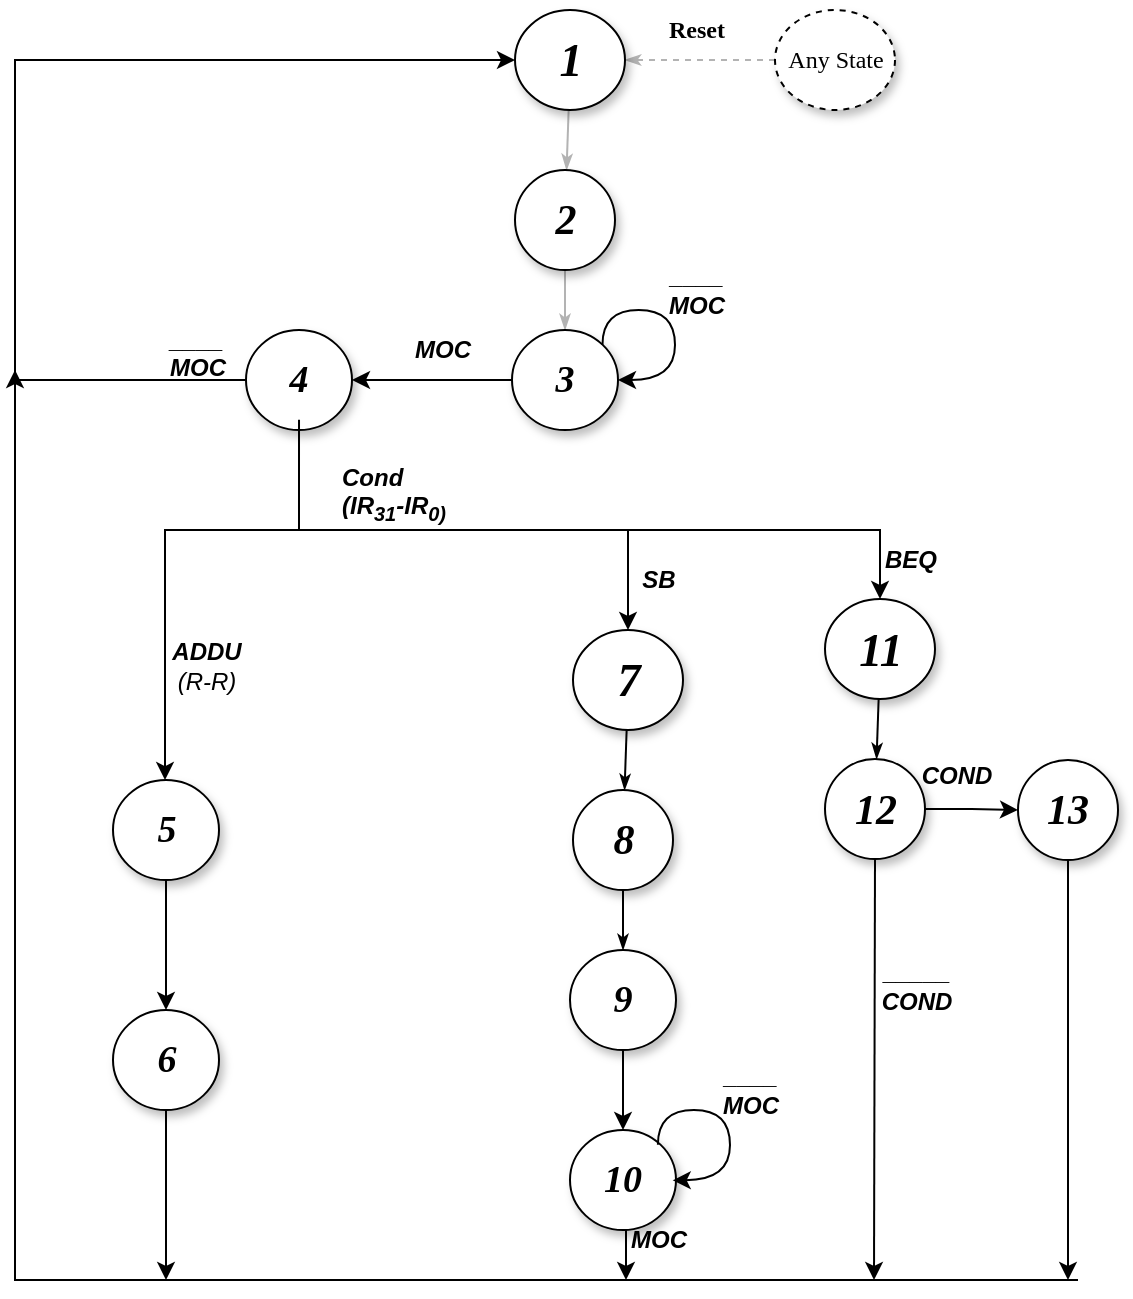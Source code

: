 <mxfile version="10.6.0" type="github"><diagram name="Page-1" id="42789a77-a242-8287-6e28-9cd8cfd52e62"><mxGraphModel dx="206" dy="346" grid="1" gridSize="10" guides="1" tooltips="1" connect="1" arrows="1" fold="1" page="1" pageScale="1" pageWidth="1100" pageHeight="850" background="#ffffff" math="0" shadow="0"><root><mxCell id="0"/><mxCell id="1" parent="0"/><mxCell id="1ea317790d2ca983-13" value="&lt;b&gt;Reset&lt;/b&gt;" style="edgeStyle=none;rounded=1;html=1;labelBackgroundColor=none;startArrow=none;startFill=0;startSize=5;endArrow=classicThin;endFill=1;endSize=5;jettySize=auto;orthogonalLoop=1;strokeColor=#B3B3B3;strokeWidth=1;fontFamily=Verdana;fontSize=12;fontColor=#000000;dashed=1;" parent="1" source="1ea317790d2ca983-1" target="1ea317790d2ca983-9" edge="1"><mxGeometry x="0.067" y="-15" relative="1" as="geometry"><mxPoint as="offset"/></mxGeometry></mxCell><mxCell id="1ea317790d2ca983-1" value="Any State" style="ellipse;whiteSpace=wrap;html=1;rounded=0;shadow=1;comic=0;labelBackgroundColor=none;strokeColor=#000000;strokeWidth=1;fillColor=#FFFFFF;fontFamily=Verdana;fontSize=12;fontColor=#000000;align=center;dashed=1;" parent="1" vertex="1"><mxGeometry x="448.5" y="65" width="60" height="50" as="geometry"/></mxCell><mxCell id="1ea317790d2ca983-19" value="" style="edgeStyle=none;rounded=1;html=1;labelBackgroundColor=none;startArrow=none;startFill=0;startSize=5;endArrow=classicThin;endFill=1;endSize=5;jettySize=auto;orthogonalLoop=1;strokeColor=#B3B3B3;strokeWidth=1;fontFamily=Verdana;fontSize=12;fontColor=#000000;" parent="1" source="1ea317790d2ca983-9" target="1ea317790d2ca983-10" edge="1"><mxGeometry relative="1" as="geometry"/></mxCell><mxCell id="1ea317790d2ca983-9" value="&lt;b&gt;&lt;i&gt;&lt;font style=&quot;font-size: 23px&quot;&gt;1&lt;/font&gt;&lt;/i&gt;&lt;/b&gt;" style="ellipse;whiteSpace=wrap;html=1;rounded=0;shadow=1;comic=0;labelBackgroundColor=none;strokeColor=#000000;strokeWidth=1;fillColor=#FFFFFF;fontFamily=Verdana;fontSize=12;fontColor=#000000;align=center;" parent="1" vertex="1"><mxGeometry x="318.5" y="65" width="55" height="50" as="geometry"/></mxCell><mxCell id="1ea317790d2ca983-20" value="" style="edgeStyle=none;rounded=1;html=1;labelBackgroundColor=none;startArrow=none;startFill=0;startSize=5;endArrow=classicThin;endFill=1;endSize=5;jettySize=auto;orthogonalLoop=1;strokeColor=#B3B3B3;strokeWidth=1;fontFamily=Verdana;fontSize=12;fontColor=#000000;" parent="1" source="1ea317790d2ca983-10" target="1ea317790d2ca983-11" edge="1"><mxGeometry relative="1" as="geometry"/></mxCell><mxCell id="1ea317790d2ca983-10" value="&lt;span&gt;&lt;b&gt;&lt;i&gt;&lt;font style=&quot;font-size: 21px&quot;&gt;2&lt;/font&gt;&lt;/i&gt;&lt;/b&gt;&lt;/span&gt;" style="ellipse;whiteSpace=wrap;html=1;rounded=0;shadow=1;comic=0;labelBackgroundColor=none;strokeColor=#000000;strokeWidth=1;fillColor=#FFFFFF;fontFamily=Verdana;fontSize=12;fontColor=#000000;align=center;" parent="1" vertex="1"><mxGeometry x="318.5" y="145" width="50" height="50" as="geometry"/></mxCell><mxCell id="iE-XOIRhgxUjTZOWVVyg-5" value="" style="edgeStyle=orthogonalEdgeStyle;rounded=0;orthogonalLoop=1;jettySize=auto;html=1;" parent="1" source="1ea317790d2ca983-11" target="iE-XOIRhgxUjTZOWVVyg-4" edge="1"><mxGeometry relative="1" as="geometry"/></mxCell><mxCell id="uKqxwGR0IimlFFaPbbWv-2" value="&lt;b&gt;&lt;i&gt;MOC&lt;/i&gt;&lt;/b&gt;" style="text;html=1;resizable=0;points=[];align=center;verticalAlign=middle;labelBackgroundColor=#ffffff;" vertex="1" connectable="0" parent="iE-XOIRhgxUjTZOWVVyg-5"><mxGeometry x="-0.112" y="-3" relative="1" as="geometry"><mxPoint y="-12" as="offset"/></mxGeometry></mxCell><mxCell id="uKqxwGR0IimlFFaPbbWv-23" value="&lt;b&gt;&lt;i&gt;MOC&lt;/i&gt;&lt;/b&gt;" style="text;html=1;resizable=0;points=[];align=center;verticalAlign=middle;labelBackgroundColor=#ffffff;" vertex="1" connectable="0" parent="iE-XOIRhgxUjTZOWVVyg-5"><mxGeometry x="-0.112" y="-3" relative="1" as="geometry"><mxPoint x="108.5" y="433" as="offset"/></mxGeometry></mxCell><mxCell id="1ea317790d2ca983-11" value="&lt;span&gt;&lt;b&gt;&lt;i&gt;&lt;font style=&quot;font-size: 19px&quot;&gt;3&lt;/font&gt;&lt;/i&gt;&lt;/b&gt;&lt;/span&gt;" style="ellipse;whiteSpace=wrap;html=1;rounded=0;shadow=1;comic=0;labelBackgroundColor=none;strokeColor=#000000;strokeWidth=1;fillColor=#FFFFFF;fontFamily=Verdana;fontSize=12;fontColor=#000000;align=center;" parent="1" vertex="1"><mxGeometry x="317" y="225" width="53" height="50" as="geometry"/></mxCell><mxCell id="iE-XOIRhgxUjTZOWVVyg-6" style="edgeStyle=orthogonalEdgeStyle;rounded=0;orthogonalLoop=1;jettySize=auto;html=1;exitX=0;exitY=0.5;exitDx=0;exitDy=0;entryX=0;entryY=0.5;entryDx=0;entryDy=0;" parent="1" source="iE-XOIRhgxUjTZOWVVyg-4" target="1ea317790d2ca983-9" edge="1"><mxGeometry relative="1" as="geometry"><Array as="points"><mxPoint x="68.5" y="250"/><mxPoint x="68.5" y="90"/></Array></mxGeometry></mxCell><mxCell id="uKqxwGR0IimlFFaPbbWv-5" value="" style="edgeStyle=orthogonalEdgeStyle;rounded=0;orthogonalLoop=1;jettySize=auto;html=1;exitX=0.5;exitY=1;exitDx=0;exitDy=0;" edge="1" parent="1" source="iE-XOIRhgxUjTZOWVVyg-4" target="uKqxwGR0IimlFFaPbbWv-4"><mxGeometry relative="1" as="geometry"><Array as="points"><mxPoint x="210.5" y="325"/><mxPoint x="143.5" y="325"/></Array></mxGeometry></mxCell><mxCell id="uKqxwGR0IimlFFaPbbWv-8" value="&lt;i&gt;&lt;b&gt;ADDU&lt;/b&gt;&lt;br&gt;(R-R)&lt;/i&gt;&lt;br&gt;" style="text;html=1;resizable=0;points=[];align=center;verticalAlign=middle;labelBackgroundColor=#ffffff;" vertex="1" connectable="0" parent="uKqxwGR0IimlFFaPbbWv-5"><mxGeometry x="0.365" y="-3" relative="1" as="geometry"><mxPoint x="23.5" y="19.5" as="offset"/></mxGeometry></mxCell><mxCell id="iE-XOIRhgxUjTZOWVVyg-4" value="&lt;span&gt;&lt;b&gt;&lt;i&gt;&lt;font style=&quot;font-size: 19px&quot;&gt;4&lt;/font&gt;&lt;/i&gt;&lt;/b&gt;&lt;/span&gt;" style="ellipse;whiteSpace=wrap;html=1;rounded=0;shadow=1;comic=0;labelBackgroundColor=none;strokeColor=#000000;strokeWidth=1;fillColor=#FFFFFF;fontFamily=Verdana;fontSize=12;fontColor=#000000;align=center;" parent="1" vertex="1"><mxGeometry x="184" y="225" width="53" height="50" as="geometry"/></mxCell><mxCell id="uKqxwGR0IimlFFaPbbWv-7" value="" style="edgeStyle=orthogonalEdgeStyle;rounded=0;orthogonalLoop=1;jettySize=auto;html=1;" edge="1" parent="1" source="uKqxwGR0IimlFFaPbbWv-4" target="uKqxwGR0IimlFFaPbbWv-6"><mxGeometry relative="1" as="geometry"/></mxCell><mxCell id="uKqxwGR0IimlFFaPbbWv-4" value="&lt;span&gt;&lt;b&gt;&lt;i&gt;&lt;font style=&quot;font-size: 19px&quot;&gt;5&lt;/font&gt;&lt;/i&gt;&lt;/b&gt;&lt;/span&gt;" style="ellipse;whiteSpace=wrap;html=1;rounded=0;shadow=1;comic=0;labelBackgroundColor=none;strokeColor=#000000;strokeWidth=1;fillColor=#FFFFFF;fontFamily=Verdana;fontSize=12;fontColor=#000000;align=center;" vertex="1" parent="1"><mxGeometry x="117.5" y="450" width="53" height="50" as="geometry"/></mxCell><mxCell id="uKqxwGR0IimlFFaPbbWv-9" style="edgeStyle=orthogonalEdgeStyle;rounded=0;orthogonalLoop=1;jettySize=auto;html=1;exitX=0.5;exitY=1;exitDx=0;exitDy=0;" edge="1" parent="1" source="uKqxwGR0IimlFFaPbbWv-6"><mxGeometry relative="1" as="geometry"><mxPoint x="144" y="700" as="targetPoint"/></mxGeometry></mxCell><mxCell id="uKqxwGR0IimlFFaPbbWv-6" value="&lt;span&gt;&lt;b&gt;&lt;i&gt;&lt;font style=&quot;font-size: 19px&quot;&gt;6&lt;/font&gt;&lt;/i&gt;&lt;/b&gt;&lt;/span&gt;" style="ellipse;whiteSpace=wrap;html=1;rounded=0;shadow=1;comic=0;labelBackgroundColor=none;strokeColor=#000000;strokeWidth=1;fillColor=#FFFFFF;fontFamily=Verdana;fontSize=12;fontColor=#000000;align=center;" vertex="1" parent="1"><mxGeometry x="117.5" y="565" width="53" height="50" as="geometry"/></mxCell><mxCell id="iE-XOIRhgxUjTZOWVVyg-8" style="edgeStyle=orthogonalEdgeStyle;rounded=0;orthogonalLoop=1;jettySize=auto;html=1;exitX=1;exitY=0;exitDx=0;exitDy=0;entryX=1;entryY=0.5;entryDx=0;entryDy=0;curved=1;" parent="1" source="1ea317790d2ca983-11" target="1ea317790d2ca983-11" edge="1"><mxGeometry relative="1" as="geometry"><Array as="points"><mxPoint x="362.5" y="215"/><mxPoint x="398.5" y="215"/><mxPoint x="398.5" y="250"/></Array></mxGeometry></mxCell><mxCell id="uKqxwGR0IimlFFaPbbWv-1" value="&lt;b&gt;&lt;i&gt;____&lt;br&gt;MOC&lt;/i&gt;&lt;/b&gt;" style="text;html=1;resizable=0;points=[];align=center;verticalAlign=middle;labelBackgroundColor=#ffffff;horizontal=1;" vertex="1" connectable="0" parent="iE-XOIRhgxUjTZOWVVyg-8"><mxGeometry x="-0.225" y="-4" relative="1" as="geometry"><mxPoint x="18" y="-14" as="offset"/></mxGeometry></mxCell><mxCell id="uKqxwGR0IimlFFaPbbWv-3" value="&lt;b&gt;&lt;i&gt;____&lt;br&gt;MOC&lt;/i&gt;&lt;/b&gt;&lt;br&gt;" style="text;html=1;resizable=0;points=[];autosize=1;align=left;verticalAlign=top;spacingTop=-4;" vertex="1" parent="1"><mxGeometry x="144" y="220" width="40" height="30" as="geometry"/></mxCell><mxCell id="uKqxwGR0IimlFFaPbbWv-10" value="" style="endArrow=classic;html=1;edgeStyle=orthogonalEdgeStyle;rounded=0;" edge="1" parent="1"><mxGeometry width="50" height="50" relative="1" as="geometry"><mxPoint x="600" y="700" as="sourcePoint"/><mxPoint x="68.5" y="245" as="targetPoint"/><Array as="points"><mxPoint x="269" y="700"/><mxPoint x="69" y="700"/></Array></mxGeometry></mxCell><mxCell id="uKqxwGR0IimlFFaPbbWv-11" value="&lt;b&gt;&lt;i&gt;Cond&lt;br&gt;(IR&lt;sub&gt;31&lt;/sub&gt;-IR&lt;sub&gt;0)&lt;/sub&gt;&lt;/i&gt;&lt;/b&gt;&lt;br&gt;" style="text;html=1;resizable=0;points=[];autosize=1;align=left;verticalAlign=top;spacingTop=-4;" vertex="1" parent="1"><mxGeometry x="230" y="289" width="70" height="30" as="geometry"/></mxCell><mxCell id="uKqxwGR0IimlFFaPbbWv-19" value="" style="edgeStyle=none;rounded=1;html=1;labelBackgroundColor=none;startArrow=none;startFill=0;startSize=5;endArrow=classicThin;endFill=1;endSize=5;jettySize=auto;orthogonalLoop=1;strokeColor=#000000;strokeWidth=1;fontFamily=Verdana;fontSize=12;fontColor=#000000;" edge="1" source="uKqxwGR0IimlFFaPbbWv-20" target="uKqxwGR0IimlFFaPbbWv-22" parent="1"><mxGeometry relative="1" as="geometry"/></mxCell><mxCell id="uKqxwGR0IimlFFaPbbWv-20" value="&lt;span style=&quot;font-size: 23px&quot;&gt;&lt;b&gt;&lt;i&gt;7&lt;/i&gt;&lt;/b&gt;&lt;/span&gt;" style="ellipse;whiteSpace=wrap;html=1;rounded=0;shadow=1;comic=0;labelBackgroundColor=none;strokeColor=#000000;strokeWidth=1;fillColor=#FFFFFF;fontFamily=Verdana;fontSize=12;fontColor=#000000;align=center;" vertex="1" parent="1"><mxGeometry x="347.5" y="375" width="55" height="50" as="geometry"/></mxCell><mxCell id="uKqxwGR0IimlFFaPbbWv-21" value="" style="edgeStyle=none;rounded=1;html=1;labelBackgroundColor=none;startArrow=none;startFill=0;startSize=5;endArrow=classicThin;endFill=1;endSize=5;jettySize=auto;orthogonalLoop=1;strokeColor=#000000;strokeWidth=1;fontFamily=Verdana;fontSize=12;fontColor=#000000;" edge="1" source="uKqxwGR0IimlFFaPbbWv-22" target="uKqxwGR0IimlFFaPbbWv-24" parent="1"><mxGeometry relative="1" as="geometry"/></mxCell><mxCell id="uKqxwGR0IimlFFaPbbWv-22" value="&lt;span&gt;&lt;b&gt;&lt;i&gt;&lt;font style=&quot;font-size: 21px&quot;&gt;8&lt;/font&gt;&lt;/i&gt;&lt;/b&gt;&lt;/span&gt;" style="ellipse;whiteSpace=wrap;html=1;rounded=0;shadow=1;comic=0;labelBackgroundColor=none;strokeColor=#000000;strokeWidth=1;fillColor=#FFFFFF;fontFamily=Verdana;fontSize=12;fontColor=#000000;align=center;" vertex="1" parent="1"><mxGeometry x="347.5" y="455" width="50" height="50" as="geometry"/></mxCell><mxCell id="uKqxwGR0IimlFFaPbbWv-28" value="" style="edgeStyle=orthogonalEdgeStyle;rounded=0;orthogonalLoop=1;jettySize=auto;html=1;" edge="1" parent="1" source="uKqxwGR0IimlFFaPbbWv-24" target="uKqxwGR0IimlFFaPbbWv-27"><mxGeometry relative="1" as="geometry"/></mxCell><mxCell id="uKqxwGR0IimlFFaPbbWv-24" value="&lt;span&gt;&lt;b&gt;&lt;i&gt;&lt;font style=&quot;font-size: 19px&quot;&gt;9&lt;/font&gt;&lt;/i&gt;&lt;/b&gt;&lt;/span&gt;" style="ellipse;whiteSpace=wrap;html=1;rounded=0;shadow=1;comic=0;labelBackgroundColor=none;strokeColor=#000000;strokeWidth=1;fillColor=#FFFFFF;fontFamily=Verdana;fontSize=12;fontColor=#000000;align=center;" vertex="1" parent="1"><mxGeometry x="346" y="535" width="53" height="50" as="geometry"/></mxCell><mxCell id="uKqxwGR0IimlFFaPbbWv-29" style="edgeStyle=orthogonalEdgeStyle;rounded=0;orthogonalLoop=1;jettySize=auto;html=1;exitX=0.5;exitY=1;exitDx=0;exitDy=0;strokeColor=#000000;" edge="1" parent="1" source="uKqxwGR0IimlFFaPbbWv-27"><mxGeometry relative="1" as="geometry"><mxPoint x="374" y="700" as="targetPoint"/></mxGeometry></mxCell><mxCell id="uKqxwGR0IimlFFaPbbWv-27" value="&lt;span&gt;&lt;b&gt;&lt;i&gt;&lt;font style=&quot;font-size: 19px&quot;&gt;10&lt;/font&gt;&lt;/i&gt;&lt;/b&gt;&lt;/span&gt;" style="ellipse;whiteSpace=wrap;html=1;rounded=0;shadow=1;comic=0;labelBackgroundColor=none;strokeColor=#000000;strokeWidth=1;fillColor=#FFFFFF;fontFamily=Verdana;fontSize=12;fontColor=#000000;align=center;" vertex="1" parent="1"><mxGeometry x="346" y="625" width="53" height="50" as="geometry"/></mxCell><mxCell id="uKqxwGR0IimlFFaPbbWv-30" value="" style="endArrow=classic;html=1;strokeColor=#000000;entryX=0.5;entryY=0;entryDx=0;entryDy=0;exitX=0.5;exitY=1;exitDx=0;exitDy=0;edgeStyle=orthogonalEdgeStyle;rounded=0;" edge="1" parent="1" source="iE-XOIRhgxUjTZOWVVyg-4" target="uKqxwGR0IimlFFaPbbWv-20"><mxGeometry width="50" height="50" relative="1" as="geometry"><mxPoint x="210" y="320" as="sourcePoint"/><mxPoint x="370" y="320" as="targetPoint"/></mxGeometry></mxCell><mxCell id="uKqxwGR0IimlFFaPbbWv-36" value="&lt;b&gt;&lt;i&gt;SB&lt;/i&gt;&lt;/b&gt;" style="text;html=1;resizable=0;points=[];align=center;verticalAlign=middle;labelBackgroundColor=#ffffff;" vertex="1" connectable="0" parent="uKqxwGR0IimlFFaPbbWv-30"><mxGeometry x="0.75" relative="1" as="geometry"><mxPoint x="15" y="8" as="offset"/></mxGeometry></mxCell><mxCell id="uKqxwGR0IimlFFaPbbWv-31" style="edgeStyle=orthogonalEdgeStyle;rounded=0;orthogonalLoop=1;jettySize=auto;html=1;exitX=1;exitY=0;exitDx=0;exitDy=0;entryX=1;entryY=0.5;entryDx=0;entryDy=0;curved=1;" edge="1" parent="1"><mxGeometry relative="1" as="geometry"><Array as="points"><mxPoint x="390" y="615"/><mxPoint x="426" y="615"/><mxPoint x="426" y="650"/></Array><mxPoint x="389.929" y="632.429" as="sourcePoint"/><mxPoint x="397.357" y="650.143" as="targetPoint"/></mxGeometry></mxCell><mxCell id="uKqxwGR0IimlFFaPbbWv-32" value="&lt;b&gt;&lt;i&gt;____&lt;br&gt;MOC&lt;/i&gt;&lt;/b&gt;" style="text;html=1;resizable=0;points=[];align=center;verticalAlign=middle;labelBackgroundColor=#ffffff;horizontal=1;" vertex="1" connectable="0" parent="uKqxwGR0IimlFFaPbbWv-31"><mxGeometry x="-0.225" y="-4" relative="1" as="geometry"><mxPoint x="18" y="-14" as="offset"/></mxGeometry></mxCell><mxCell id="uKqxwGR0IimlFFaPbbWv-33" value="" style="edgeStyle=none;rounded=1;html=1;labelBackgroundColor=none;startArrow=none;startFill=0;startSize=5;endArrow=classicThin;endFill=1;endSize=5;jettySize=auto;orthogonalLoop=1;strokeColor=#000000;strokeWidth=1;fontFamily=Verdana;fontSize=12;fontColor=#000000;" edge="1" source="uKqxwGR0IimlFFaPbbWv-34" target="uKqxwGR0IimlFFaPbbWv-35" parent="1"><mxGeometry relative="1" as="geometry"/></mxCell><mxCell id="uKqxwGR0IimlFFaPbbWv-34" value="&lt;span style=&quot;font-size: 23px&quot;&gt;&lt;b&gt;&lt;i&gt;11&lt;/i&gt;&lt;/b&gt;&lt;/span&gt;" style="ellipse;whiteSpace=wrap;html=1;rounded=0;shadow=1;comic=0;labelBackgroundColor=none;strokeColor=#000000;strokeWidth=1;fillColor=#FFFFFF;fontFamily=Verdana;fontSize=12;fontColor=#000000;align=center;" vertex="1" parent="1"><mxGeometry x="473.5" y="359.5" width="55" height="50" as="geometry"/></mxCell><mxCell id="uKqxwGR0IimlFFaPbbWv-39" style="edgeStyle=orthogonalEdgeStyle;rounded=0;jumpSize=0;orthogonalLoop=1;jettySize=auto;html=1;exitX=0.5;exitY=1;exitDx=0;exitDy=0;strokeColor=#000000;" edge="1" parent="1" source="uKqxwGR0IimlFFaPbbWv-35"><mxGeometry relative="1" as="geometry"><mxPoint x="498" y="700" as="targetPoint"/></mxGeometry></mxCell><mxCell id="uKqxwGR0IimlFFaPbbWv-42" value="&lt;b&gt;&lt;i&gt;_____&lt;br&gt;COND&lt;/i&gt;&lt;/b&gt;&lt;br&gt;" style="text;html=1;resizable=0;points=[];align=center;verticalAlign=middle;labelBackgroundColor=#ffffff;" vertex="1" connectable="0" parent="uKqxwGR0IimlFFaPbbWv-39"><mxGeometry x="-0.396" y="2" relative="1" as="geometry"><mxPoint x="18" as="offset"/></mxGeometry></mxCell><mxCell id="uKqxwGR0IimlFFaPbbWv-41" value="" style="edgeStyle=orthogonalEdgeStyle;rounded=0;jumpSize=0;orthogonalLoop=1;jettySize=auto;html=1;strokeColor=#000000;" edge="1" parent="1" source="uKqxwGR0IimlFFaPbbWv-35" target="uKqxwGR0IimlFFaPbbWv-40"><mxGeometry relative="1" as="geometry"/></mxCell><mxCell id="uKqxwGR0IimlFFaPbbWv-44" value="&lt;b&gt;&lt;i&gt;COND&lt;/i&gt;&lt;/b&gt;" style="text;html=1;resizable=0;points=[];align=center;verticalAlign=middle;labelBackgroundColor=#ffffff;" vertex="1" connectable="0" parent="uKqxwGR0IimlFFaPbbWv-41"><mxGeometry x="0.002" y="-5" relative="1" as="geometry"><mxPoint x="-3" y="-17" as="offset"/></mxGeometry></mxCell><mxCell id="uKqxwGR0IimlFFaPbbWv-35" value="&lt;span&gt;&lt;b&gt;&lt;i&gt;&lt;font style=&quot;font-size: 21px&quot;&gt;12&lt;/font&gt;&lt;/i&gt;&lt;/b&gt;&lt;/span&gt;" style="ellipse;whiteSpace=wrap;html=1;rounded=0;shadow=1;comic=0;labelBackgroundColor=none;strokeColor=#000000;strokeWidth=1;fillColor=#FFFFFF;fontFamily=Verdana;fontSize=12;fontColor=#000000;align=center;" vertex="1" parent="1"><mxGeometry x="473.5" y="439.5" width="50" height="50" as="geometry"/></mxCell><mxCell id="uKqxwGR0IimlFFaPbbWv-43" style="edgeStyle=orthogonalEdgeStyle;rounded=0;jumpSize=0;orthogonalLoop=1;jettySize=auto;html=1;exitX=0.5;exitY=1;exitDx=0;exitDy=0;strokeColor=#000000;" edge="1" parent="1" source="uKqxwGR0IimlFFaPbbWv-40"><mxGeometry relative="1" as="geometry"><mxPoint x="595" y="700" as="targetPoint"/></mxGeometry></mxCell><mxCell id="uKqxwGR0IimlFFaPbbWv-40" value="&lt;span&gt;&lt;b&gt;&lt;i&gt;&lt;font style=&quot;font-size: 21px&quot;&gt;13&lt;/font&gt;&lt;/i&gt;&lt;/b&gt;&lt;/span&gt;" style="ellipse;whiteSpace=wrap;html=1;rounded=0;shadow=1;comic=0;labelBackgroundColor=none;strokeColor=#000000;strokeWidth=1;fillColor=#FFFFFF;fontFamily=Verdana;fontSize=12;fontColor=#000000;align=center;" vertex="1" parent="1"><mxGeometry x="570" y="440" width="50" height="50" as="geometry"/></mxCell><mxCell id="uKqxwGR0IimlFFaPbbWv-37" value="" style="endArrow=classic;html=1;strokeColor=#000000;exitX=0.5;exitY=1;exitDx=0;exitDy=0;edgeStyle=orthogonalEdgeStyle;rounded=0;jumpSize=0;entryX=0.5;entryY=0;entryDx=0;entryDy=0;" edge="1" parent="1" target="uKqxwGR0IimlFFaPbbWv-34"><mxGeometry width="50" height="50" relative="1" as="geometry"><mxPoint x="210.512" y="269.907" as="sourcePoint"/><mxPoint x="501" y="354.5" as="targetPoint"/><Array as="points"><mxPoint x="210" y="325"/><mxPoint x="501" y="325"/></Array></mxGeometry></mxCell><mxCell id="uKqxwGR0IimlFFaPbbWv-38" value="&lt;b&gt;&lt;i&gt;BEQ&lt;/i&gt;&lt;/b&gt;" style="text;html=1;resizable=0;points=[];align=center;verticalAlign=middle;labelBackgroundColor=#ffffff;" vertex="1" connectable="0" parent="uKqxwGR0IimlFFaPbbWv-37"><mxGeometry x="0.75" relative="1" as="geometry"><mxPoint x="28" y="15" as="offset"/></mxGeometry></mxCell></root></mxGraphModel></diagram></mxfile>